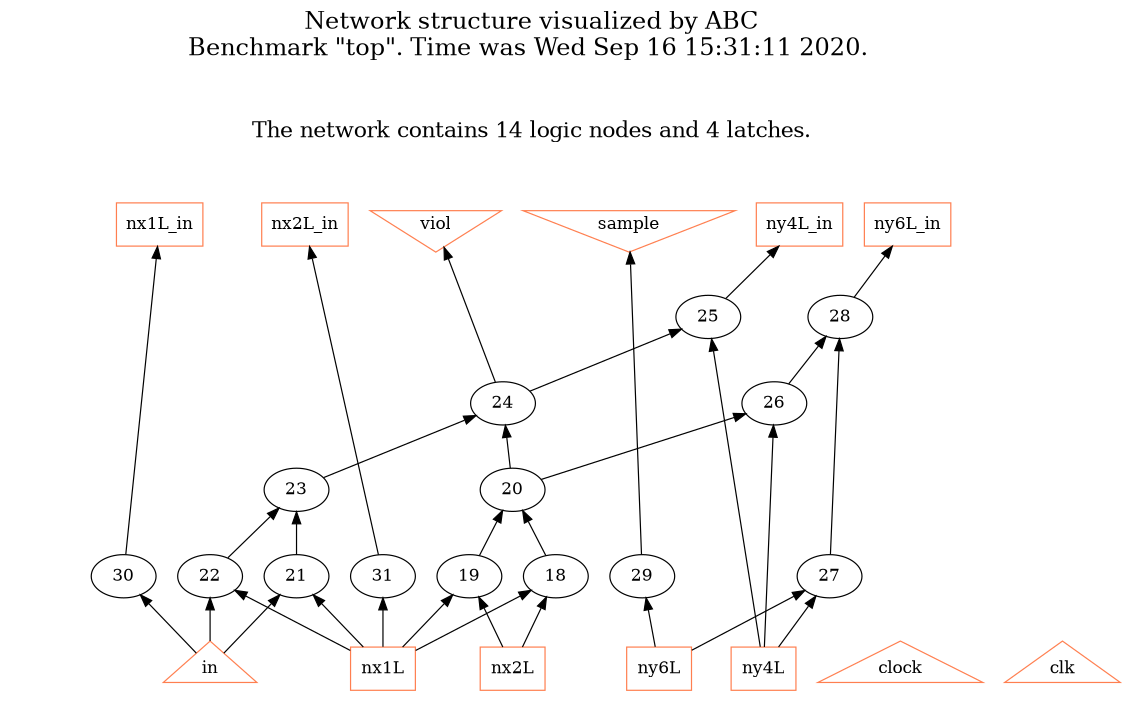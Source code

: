 # Network structure generated by ABC

digraph network {
size = "7.5,10";
center = true;
edge [dir = back];

{
  node [shape = plaintext];
  edge [style = invis];
  LevelTitle1 [label=""];
  LevelTitle2 [label=""];
  Level5 [label = ""];
  Level4 [label = ""];
  Level3 [label = ""];
  Level2 [label = ""];
  Level1 [label = ""];
  Level0 [label = ""];
  LevelTitle1 ->  LevelTitle2 ->  Level5 ->  Level4 ->  Level3 ->  Level2 ->  Level1 ->  Level0;
}

{
  rank = same;
  LevelTitle1;
  title1 [shape=plaintext,
          fontsize=20,
          fontname = "Times-Roman",
          label="Network structure visualized by ABC\nBenchmark \"top\". Time was Wed Sep 16 15:31:11 2020. "
         ];
}

{
  rank = same;
  LevelTitle2;
  title2 [shape=plaintext,
          fontsize=18,
          fontname = "Times-Roman",
          label="The network contains 14 logic nodes and 4 latches.\n"
         ];
}

{
  rank = same;
  Level5;
  Node4 [label = "viol", shape = invtriangle, color = coral, fillcolor = coral];
  Node5 [label = "sample", shape = invtriangle, color = coral, fillcolor = coral];
  Node7 [label = "ny4L_in", shape = box, color = coral, fillcolor = coral];
  Node10 [label = "ny6L_in", shape = box, color = coral, fillcolor = coral];
  Node13 [label = "nx1L_in", shape = box, color = coral, fillcolor = coral];
  Node16 [label = "nx2L_in", shape = box, color = coral, fillcolor = coral];
}

{
  rank = same;
  Level4;
  Node25 [label = "25\n", shape = ellipse];
  Node28 [label = "28\n", shape = ellipse];
}

{
  rank = same;
  Level3;
  Node24 [label = "24\n", shape = ellipse];
  Node26 [label = "26\n", shape = ellipse];
}

{
  rank = same;
  Level2;
  Node20 [label = "20\n", shape = ellipse];
  Node23 [label = "23\n", shape = ellipse];
}

{
  rank = same;
  Level1;
  Node18 [label = "18\n", shape = ellipse];
  Node19 [label = "19\n", shape = ellipse];
  Node21 [label = "21\n", shape = ellipse];
  Node22 [label = "22\n", shape = ellipse];
  Node27 [label = "27\n", shape = ellipse];
  Node29 [label = "29\n", shape = ellipse];
  Node30 [label = "30\n", shape = ellipse];
  Node31 [label = "31\n", shape = ellipse];
}

{
  rank = same;
  Level0;
  Node1 [label = "clock", shape = triangle, color = coral, fillcolor = coral];
  Node2 [label = "in", shape = triangle, color = coral, fillcolor = coral];
  Node3 [label = "clk", shape = triangle, color = coral, fillcolor = coral];
  Node8 [label = "ny4L", shape = box, color = coral, fillcolor = coral];
  Node11 [label = "ny6L", shape = box, color = coral, fillcolor = coral];
  Node14 [label = "nx1L", shape = box, color = coral, fillcolor = coral];
  Node17 [label = "nx2L", shape = box, color = coral, fillcolor = coral];
}

title1 -> title2 [style = invis];
title2 -> Node4 [style = invis];
title2 -> Node5 [style = invis];
title2 -> Node7 [style = invis];
title2 -> Node10 [style = invis];
title2 -> Node13 [style = invis];
title2 -> Node16 [style = invis];
Node4 -> Node5 [style = invis];
Node4 -> Node24 [style = solid];
Node5 -> Node29 [style = solid];
Node7 -> Node25 [style = solid];
Node10 -> Node28 [style = solid];
Node13 -> Node30 [style = solid];
Node16 -> Node31 [style = solid];
Node18 -> Node14 [style = solid];
Node18 -> Node17 [style = solid];
Node19 -> Node14 [style = solid];
Node19 -> Node17 [style = solid];
Node20 -> Node18 [style = solid];
Node20 -> Node19 [style = solid];
Node21 -> Node2 [style = solid];
Node21 -> Node14 [style = solid];
Node22 -> Node2 [style = solid];
Node22 -> Node14 [style = solid];
Node23 -> Node21 [style = solid];
Node23 -> Node22 [style = solid];
Node24 -> Node20 [style = solid];
Node24 -> Node23 [style = solid];
Node25 -> Node8 [style = solid];
Node25 -> Node24 [style = solid];
Node26 -> Node8 [style = solid];
Node26 -> Node20 [style = solid];
Node27 -> Node8 [style = solid];
Node27 -> Node11 [style = solid];
Node28 -> Node26 [style = solid];
Node28 -> Node27 [style = solid];
Node29 -> Node11 [style = solid];
Node30 -> Node2 [style = solid];
Node31 -> Node14 [style = solid];
}

